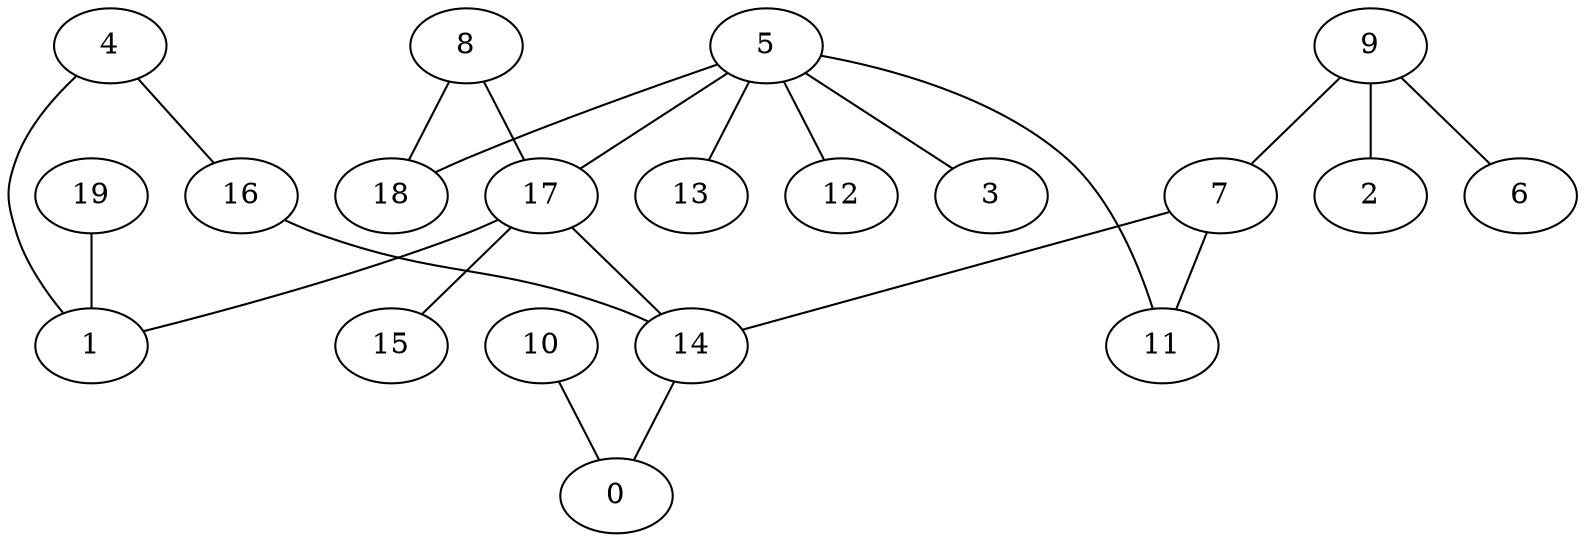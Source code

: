 digraph GG_graph {

subgraph G_graph {
edge [color = black]
"10" -> "0" [dir = none]
"4" -> "1" [dir = none]
"16" -> "14" [dir = none]
"5" -> "18" [dir = none]
"5" -> "3" [dir = none]
"5" -> "13" [dir = none]
"5" -> "12" [dir = none]
"5" -> "17" [dir = none]
"5" -> "11" [dir = none]
"7" -> "14" [dir = none]
"7" -> "11" [dir = none]
"17" -> "15" [dir = none]
"17" -> "1" [dir = none]
"8" -> "17" [dir = none]
"9" -> "2" [dir = none]
"9" -> "6" [dir = none]
"9" -> "7" [dir = none]
"19" -> "1" [dir = none]
"14" -> "0" [dir = none]
"17" -> "14" [dir = none]
"4" -> "16" [dir = none]
"8" -> "18" [dir = none]
}

}
